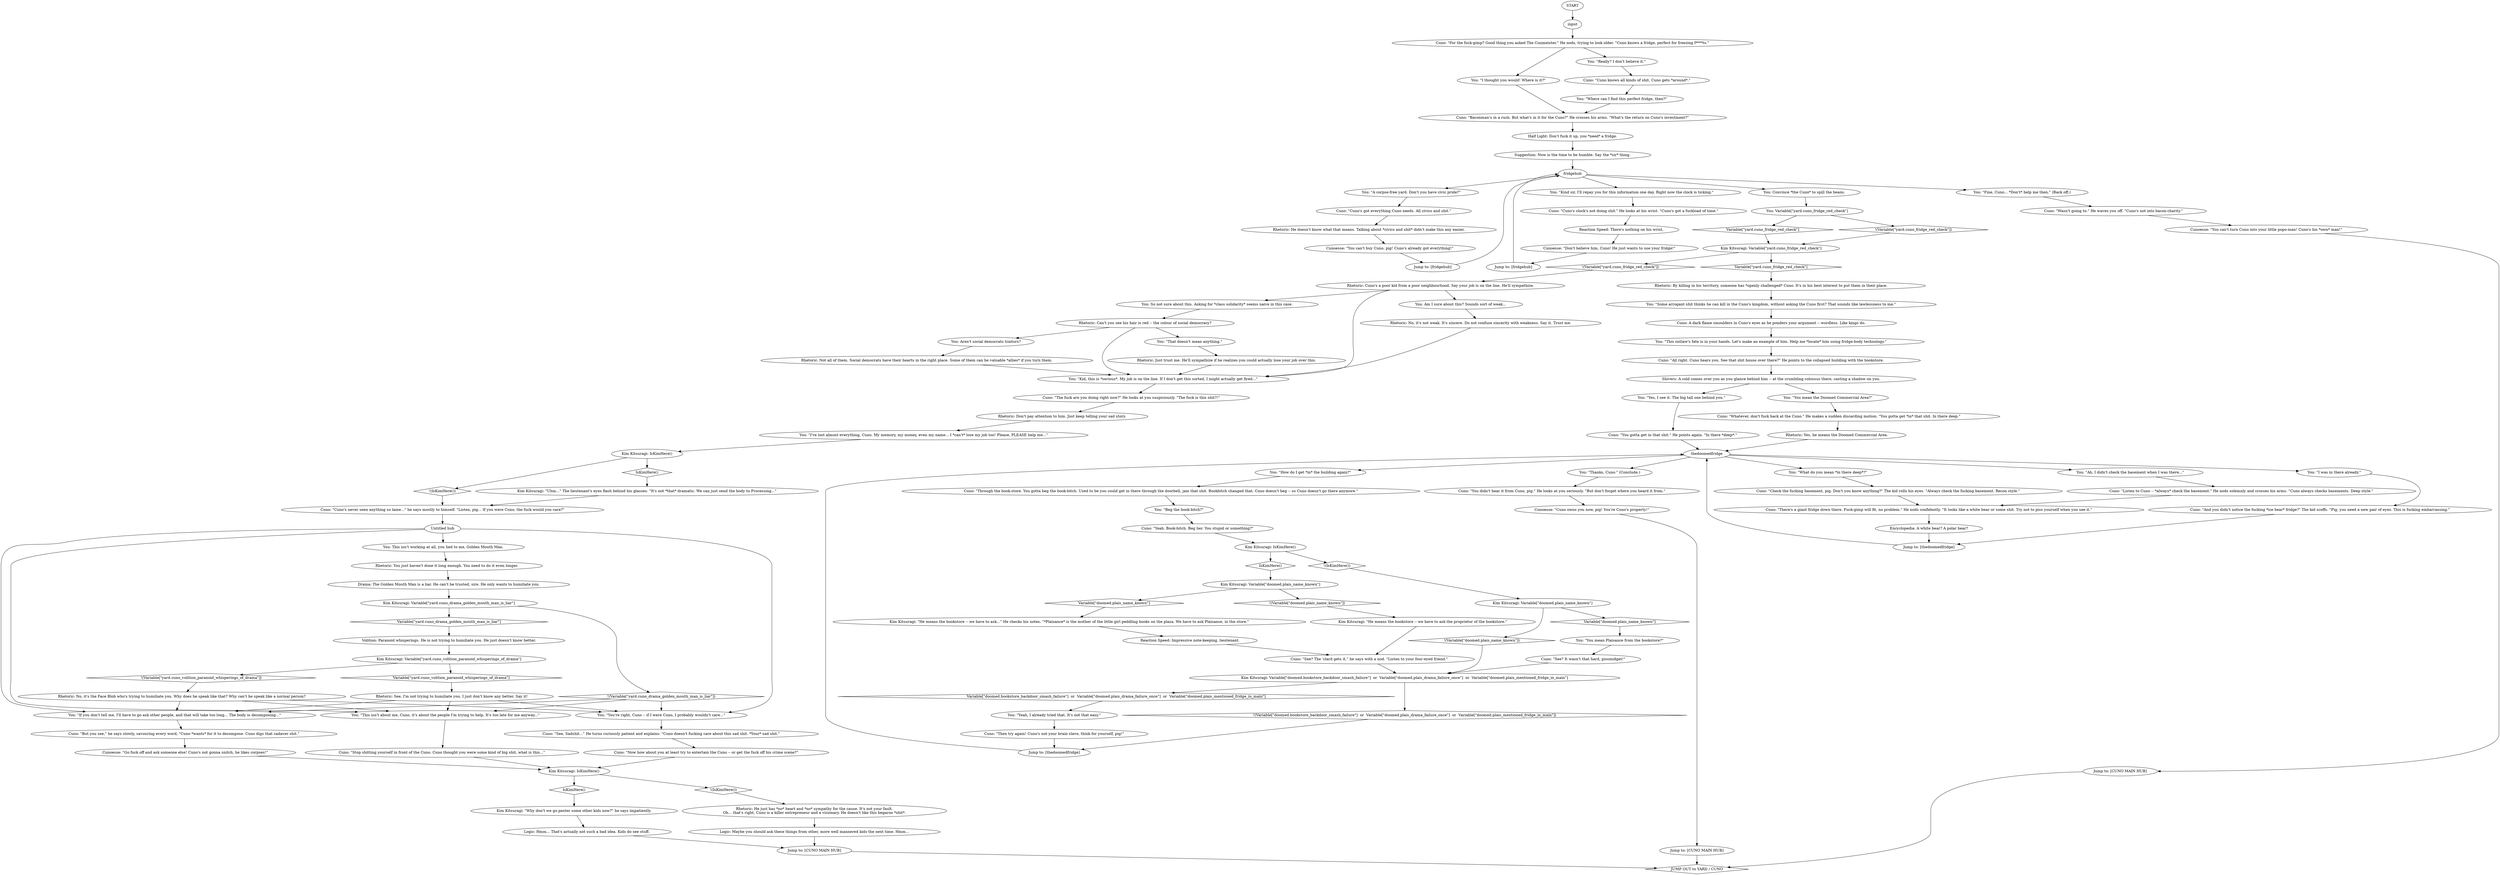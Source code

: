 # YARD / CUNO FRIDGE
# Ask if Cuno knows a place you could stash the dead body.
# ==================================================
digraph G {
	  0 [label="START"];
	  1 [label="input"];
	  2 [label="You: \"Yes, I see it. The big tall one behind you.\""];
	  3 [label="You: \"I've lost almost everything, Cuno. My memory, my money, even my name... I *can't* lose my job too! Please, PLEASE help me...\""];
	  4 [label="You: \"I thought you would! Where is it?\""];
	  5 [label="You: \"You're right, Cuno -- if I were Cuno, I probably wouldn't care...\""];
	  6 [label="Kim Kitsuragi: Variable[\"yard.cuno_volition_paranoid_whisperings_of_drama\"]"];
	  7 [label="Variable[\"yard.cuno_volition_paranoid_whisperings_of_drama\"]", shape=diamond];
	  8 [label="!(Variable[\"yard.cuno_volition_paranoid_whisperings_of_drama\"])", shape=diamond];
	  9 [label="Kim Kitsuragi: Variable[\"doomed.plais_name_known\"]"];
	  10 [label="Variable[\"doomed.plais_name_known\"]", shape=diamond];
	  11 [label="!(Variable[\"doomed.plais_name_known\"])", shape=diamond];
	  12 [label="Cuno: \"Cuno's clock's not doing shit.\" He looks at his wrist. \"Cuno's got a fuckload of time.\""];
	  13 [label="Kim Kitsuragi: \"Uhm...\" The lieutenant's eyes flash behind his glasses. \"It's not *that* dramatic. We can just send the body to Processing...\""];
	  14 [label="Cuno: \"Wasn't going to.\" He waves you off. \"Cuno's not into bacon-charity.\""];
	  15 [label="Cunoesse: \"You can't buy Cuno, pig! Cuno's already got everything!\""];
	  16 [label="Jump to: [CUNO MAIN HUB]"];
	  17 [label="Rhetoric: Can't you see his hair is red -- the colour of social democracy?"];
	  18 [label="Cuno: \"Then try again! Cuno's not your brain slave, think for yourself, pig!\""];
	  19 [label="Jump to: [thedoomedfridge]"];
	  20 [label="Logic: Maybe you should ask these things from other, more well mannered kids the next time. Hmm..."];
	  21 [label="Cuno: A dark flame smoulders in Cuno's eyes as he ponders your argument -- wordless. Like kings do."];
	  22 [label="Drama: The Golden Mouth Man is a liar. He can't be trusted, sire. He only wants to humiliate you."];
	  23 [label="You: \"Yeah, I already tried that. It's not that easy.\""];
	  24 [label="Cuno: \"And you didn't notice the fucking *ice bear* fridge?\" The kid scoffs. \"Pig, you need a new pair of eyes. This is fucking embarrassing.\""];
	  25 [label="Cuno: \"Listen to Cuno -- *always* check the basement.\" He nods solemnly and crosses his arms. \"Cuno always checks basements. Deep style.\""];
	  26 [label="Rhetoric: Cuno's a poor kid from a poor neighbourhood. Say your job is on the line. He'll sympathize."];
	  27 [label="Cunoesse: \"Cuno owns you now, pig! You're Cuno's property!\""];
	  28 [label="Rhetoric: No, it's not weak. It's sincere. Do not confuse sincerity with weakness. Say it. Trust me."];
	  29 [label="Jump to: [thedoomedfridge]"];
	  30 [label="Untitled hub"];
	  31 [label="Encyclopedia: A white bear? A polar bear?"];
	  32 [label="Rhetoric: Just trust me. He'll sympathize if he realizes you could actually lose your job over this."];
	  33 [label="Cuno: \"There's a giant fridge down there. Fuck-gimp will fit, no problem.\" He nods confidently. \"It looks like a white bear or some shit. Try not to piss yourself when you see it.\""];
	  34 [label="You: \"A corpse-free yard. Don't you have civic pride?\""];
	  35 [label="You: Am I sure about this? Sounds sort of weak..."];
	  36 [label="You: \"Where can I find this perfect fridge, then?\""];
	  37 [label="You: \"Kind sir, I'll repay you for this information one day. Right now the clock is ticking.\""];
	  38 [label="Jump to: [CUNO MAIN HUB]"];
	  39 [label="You: \"What do you mean *in there deep*?\""];
	  40 [label="Cunoesse: \"You can't turn Cuno into your little popo-man! Cuno's his *own* man!\""];
	  41 [label="Reaction Speed: There's nothing on his wrist."];
	  42 [label="Kim Kitsuragi: \"Why don't we go pester some other kids now?\" he says impatiently."];
	  43 [label="Cuno: \"You didn't hear it from Cuno, pig.\" He looks at you seriously. \"But don't forget where you heard it from.\""];
	  44 [label="You: \"Kid, this is *serious*. My job is on the line. If I don't get this sorted, I might actually get fired...\""];
	  45 [label="Rhetoric: No, it's the Face Blob who's trying to humiliate you. Why does he speak like that? Why can't he speak like a normal person?"];
	  46 [label="You: \"How do I get *in* the building again?\""];
	  47 [label="Cuno: \"See? The 'clard gets it,\" he says with a nod. \"Listen to your four-eyed friend.\""];
	  48 [label="Logic: Hmm... That's actually not such a bad idea. Kids do see stuff."];
	  49 [label="Reaction Speed: Impressive note-keeping, lieutenant."];
	  50 [label="You: \"That doesn't mean anything.\""];
	  51 [label="Kim Kitsuragi: IsKimHere()"];
	  52 [label="IsKimHere()", shape=diamond];
	  53 [label="!(IsKimHere())", shape=diamond];
	  54 [label="Cuno: \"Cuno's never seen anything so lame...\" he says mostly to himself. \"Listen, pig... If you were Cuno, the fuck would you care?\""];
	  55 [label="Cuno: \"Stop shitting yourself in front of the Cuno. Cuno thought you were some kind of big shit, what is this...\""];
	  56 [label="Rhetoric: Not all of them. Social democrats have their hearts in the right place. Some of them can be valuable *allies* if you turn them."];
	  57 [label="Kim Kitsuragi: Variable[\"yard.cuno_drama_golden_mouth_man_is_liar\"]"];
	  58 [label="Variable[\"yard.cuno_drama_golden_mouth_man_is_liar\"]", shape=diamond];
	  59 [label="!(Variable[\"yard.cuno_drama_golden_mouth_man_is_liar\"])", shape=diamond];
	  60 [label="Volition: Paranoid whisperings. He is not trying to humiliate you. He just doesn't know better."];
	  61 [label="Cuno: \"See? It wasn't that hard, pissmidget!\""];
	  63 [label="Kim Kitsuragi: Variable[\"yard.cuno_fridge_red_check\"]"];
	  64 [label="Variable[\"yard.cuno_fridge_red_check\"]", shape=diamond];
	  65 [label="!(Variable[\"yard.cuno_fridge_red_check\"])", shape=diamond];
	  66 [label="Kim Kitsuragi: Variable[\"doomed.bookstore_backdoor_smash_failure\"]  or  Variable[\"doomed.plais_drama_failure_once\"]  or  Variable[\"doomed.plais_mentioned_fridge_in_main\"]"];
	  67 [label="Variable[\"doomed.bookstore_backdoor_smash_failure\"]  or  Variable[\"doomed.plais_drama_failure_once\"]  or  Variable[\"doomed.plais_mentioned_fridge_in_main\"]", shape=diamond];
	  68 [label="!(Variable[\"doomed.bookstore_backdoor_smash_failure\"]  or  Variable[\"doomed.plais_drama_failure_once\"]  or  Variable[\"doomed.plais_mentioned_fridge_in_main\"])", shape=diamond];
	  69 [label="Rhetoric: Yes, he means the Doomed Commercial Area."];
	  70 [label="Kim Kitsuragi: IsKimHere()"];
	  71 [label="IsKimHere()", shape=diamond];
	  72 [label="!(IsKimHere())", shape=diamond];
	  73 [label="Rhetoric: By killing in his territory, someone has *openly challenged* Cuno. It's in his best interest to put them in their place."];
	  74 [label="Cuno: \"You gotta get in that shit.\" He points again. \"In there *deep*.\""];
	  75 [label="Cuno: \"Baconman's in a rush. But what's in it for the Cuno?\" He crosses his arms. \"What's the return on Cuno's investment?\""];
	  76 [label="You: \"This isn't about me, Cuno, it's about the people I'm trying to help. It's too late for me anyway...\""];
	  77 [label="You: So not sure about this. Asking for *class solidarity* seems naive in this case."];
	  78 [label="Cuno: \"All right. Cuno hears you. See that shit house over there?\" He points to the collapsed building with the bookstore."];
	  79 [label="Cuno: \"But you see,\" he says slowly, savouring every word, \"Cuno *wants* for it to decompose. Cuno digs that cadaver shit.\""];
	  80 [label="You: \"Beg the book-bitch?\""];
	  81 [label="Shivers: A cold comes over you as you glance behind him -- at the crumbling colossus there, casting a shadow on you."];
	  82 [label="Cuno: \"Whatever, don't fuck back at the Cuno.\" He makes a sudden discarding motion. \"You gotta get *in* that shit. In there deep.\""];
	  83 [label="Cuno: \"Cuno knows all kinds of shit. Cuno gets *around*.\""];
	  84 [label="Cuno: \"Now how about you at least try to entertain the Cuno -- or get the fuck off his crime scene?\""];
	  85 [label="Suggestion: Now is the time to be humble. Say the *sir* thing."];
	  86 [label="You: \"If you don't tell me, I'll have to go ask other people, and that will take too long... The body is decomposing...\""];
	  87 [label="Rhetoric: You just haven't done it long enough. You need to do it even longer."];
	  88 [label="Half Light: Don't fuck it up, you *need* a fridge."];
	  89 [label="You: \"Ah, I didn't check the basement when I was there...\""];
	  90 [label="Cuno: \"For the fuck-gimp? Good thing you asked The Cunmeister.\" He nods, trying to look older. \"Cuno knows a fridge, perfect for freezing f****ts.\""];
	  91 [label="Cuno: \"Check the fucking basement, pig. Don't you know anything?\" The kid rolls his eyes. \"Always check the fucking basement. Recon style.\""];
	  92 [label="You: \"This outlaw's fate is in your hands. Let's make an example of him. Help me *locate* him using fridge-body technology.\""];
	  93 [label="Kim Kitsuragi: Variable[\"doomed.plais_name_known\"]"];
	  94 [label="Variable[\"doomed.plais_name_known\"]", shape=diamond];
	  95 [label="!(Variable[\"doomed.plais_name_known\"])", shape=diamond];
	  96 [label="You: \"You mean Plaisance from the bookstore?\""];
	  97 [label="Cuno: \"Yeah. Book-bitch. Beg her. You stupid or something?\""];
	  98 [label="fridgehub"];
	  99 [label="Jump to: [fridgehub]"];
	  100 [label="Rhetoric: See, I'm not trying to humiliate you. I just don't know any better. Say it!"];
	  101 [label="Cuno: \"Through the book-store. You gotta beg the book-bitch. Used to be you could get in there through the doorbell, jam that shit. Bookbitch changed that. Cuno doesn't beg -- so Cuno doesn't go there anymore.\""];
	  102 [label="Rhetoric: Don't pay attention to him. Just keep telling your sad story."];
	  103 [label="Cuno: \"The fuck are you doing right now?\" He looks at you suspiciously. \"The fuck is this shit?!\""];
	  104 [label="You: \"Really? I don't believe it.\""];
	  105 [label="You: \"Some arrogant shit thinks he can kill in the Cuno's kingdom, without asking the Cuno first? That sounds like lawlessness to me.\""];
	  106 [label="Cuno: \"Cuno's got everything Cuno needs. All civics and shit.\""];
	  107 [label="You: \"You mean the Doomed Commercial Area?\""];
	  108 [label="Jump to: [CUNO MAIN HUB]"];
	  109 [label="Jump to: [fridgehub]"];
	  110 [label="Kim Kitsuragi: \"He means the bookstore -- we have to ask the proprietor of the bookstore.\""];
	  111 [label="thedoomedfridge"];
	  112 [label="You: \"Thanks, Cuno.\" (Conclude.)"];
	  113 [label="You: Convince *the Cuno* to spill the beans."];
	  114 [label="You: Variable[\"yard.cuno_fridge_red_check\"]"];
	  115 [label="Variable[\"yard.cuno_fridge_red_check\"]", shape=diamond];
	  116 [label="!(Variable[\"yard.cuno_fridge_red_check\"])", shape=diamond];
	  117 [label="Rhetoric: He doesn't know what that means. Talking about *civics and shit* didn't make this any easier."];
	  118 [label="You: Aren't social democrats traitors?"];
	  119 [label="Kim Kitsuragi: \"He means the bookstore -- we have to ask...\" He checks his notes. \"*Plaisance* is the mother of the little girl peddling books on the plaza. We have to ask Plaisance, in the store.\""];
	  120 [label="Kim Kitsuragi: IsKimHere()"];
	  121 [label="IsKimHere()", shape=diamond];
	  122 [label="!(IsKimHere())", shape=diamond];
	  123 [label="You: \"Fine, Cuno... *Don't* help me then.\" (Back off.)"];
	  124 [label="You: \"I was in there already.\""];
	  125 [label="Cunoesse: \"Don't believe him, Cuno! He just wants to use your fridge!\""];
	  126 [label="Cuno: \"See, Sadshit...\" He turns curiously patient and explains: \"Cuno doesn't fucking care about this sad shit. *Your* sad shit.\""];
	  127 [label="Cunoesse: \"Go fuck off and ask someone else! Cuno's not gonna snitch, he likes corpses!\""];
	  128 [label="You: This isn't working at all, you lied to me, Golden Mouth Man."];
	  129 [label="Rhetoric: He just has *no* heart and *no* sympathy for the cause. It's not your fault.\nOh... that's right, Cuno is a killer entrepreneur and a visionary. He doesn't like this begaroo *shit*."];
	  6030438 [label="JUMP OUT to YARD / CUNO", shape=diamond];
	  0 -> 1
	  1 -> 90
	  2 -> 74
	  3 -> 51
	  4 -> 75
	  5 -> 126
	  6 -> 8
	  6 -> 7
	  7 -> 100
	  8 -> 45
	  9 -> 10
	  9 -> 11
	  10 -> 119
	  11 -> 110
	  12 -> 41
	  13 -> 54
	  14 -> 40
	  15 -> 109
	  16 -> 6030438
	  17 -> 50
	  17 -> 44
	  17 -> 118
	  18 -> 19
	  19 -> 111
	  20 -> 16
	  21 -> 92
	  22 -> 57
	  23 -> 18
	  24 -> 29
	  25 -> 33
	  26 -> 35
	  26 -> 44
	  26 -> 77
	  27 -> 108
	  28 -> 44
	  29 -> 111
	  30 -> 128
	  30 -> 76
	  30 -> 5
	  30 -> 86
	  31 -> 29
	  32 -> 44
	  33 -> 31
	  34 -> 106
	  35 -> 28
	  36 -> 75
	  37 -> 12
	  38 -> 6030438
	  39 -> 91
	  40 -> 38
	  41 -> 125
	  42 -> 48
	  43 -> 27
	  44 -> 103
	  45 -> 76
	  45 -> 5
	  45 -> 86
	  46 -> 101
	  47 -> 66
	  48 -> 16
	  49 -> 47
	  50 -> 32
	  51 -> 52
	  51 -> 53
	  52 -> 13
	  53 -> 54
	  54 -> 30
	  55 -> 120
	  56 -> 44
	  57 -> 58
	  57 -> 59
	  58 -> 60
	  59 -> 76
	  59 -> 5
	  59 -> 86
	  60 -> 6
	  61 -> 66
	  63 -> 64
	  63 -> 65
	  64 -> 73
	  65 -> 26
	  66 -> 67
	  66 -> 68
	  67 -> 23
	  68 -> 19
	  69 -> 111
	  70 -> 72
	  70 -> 71
	  71 -> 9
	  72 -> 93
	  73 -> 105
	  74 -> 111
	  75 -> 88
	  76 -> 55
	  77 -> 17
	  78 -> 81
	  79 -> 127
	  80 -> 97
	  81 -> 2
	  81 -> 107
	  82 -> 69
	  83 -> 36
	  84 -> 120
	  85 -> 98
	  86 -> 79
	  87 -> 22
	  88 -> 85
	  89 -> 25
	  90 -> 104
	  90 -> 4
	  91 -> 33
	  92 -> 78
	  93 -> 94
	  93 -> 95
	  94 -> 96
	  95 -> 66
	  96 -> 61
	  97 -> 70
	  98 -> 113
	  98 -> 34
	  98 -> 123
	  98 -> 37
	  99 -> 98
	  100 -> 76
	  100 -> 5
	  100 -> 86
	  101 -> 80
	  102 -> 3
	  103 -> 102
	  104 -> 83
	  105 -> 21
	  106 -> 117
	  107 -> 82
	  108 -> 6030438
	  109 -> 98
	  110 -> 47
	  111 -> 39
	  111 -> 46
	  111 -> 112
	  111 -> 89
	  111 -> 124
	  112 -> 43
	  113 -> 114
	  114 -> 115
	  114 -> 116
	  115 -> 63
	  116 -> 63
	  117 -> 15
	  118 -> 56
	  119 -> 49
	  120 -> 121
	  120 -> 122
	  121 -> 42
	  122 -> 129
	  123 -> 14
	  124 -> 24
	  125 -> 99
	  126 -> 84
	  127 -> 120
	  128 -> 87
	  129 -> 20
}

